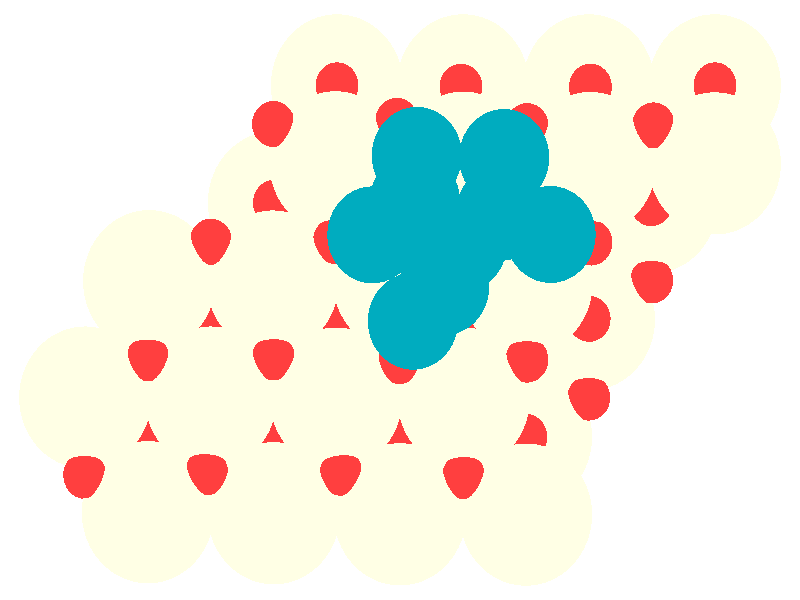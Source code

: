 #include "colors.inc"
#include "finish.inc"

global_settings {assumed_gamma 1 max_trace_level 6}
background {color White}
camera {orthographic
  right -24.66*x up 17.22*y
  direction 1.00*z
  location <0,0,50.00> look_at <0,0,0>}
light_source {<  2.00,   3.00,  40.00> color White
  area_light <0.70, 0, 0>, <0, 0.70, 0>, 3, 3
  adaptive 1 jitter}

#declare simple = finish {phong 0.7}
#declare pale = finish {ambient .5 diffuse .85 roughness .001 specular 0.200 }
#declare intermediate = finish {ambient 0.3 diffuse 0.6 specular 0.10 roughness 0.04 }
#declare vmd = finish {ambient .0 diffuse .65 phong 0.1 phong_size 40. specular 0.500 }
#declare jmol = finish {ambient .2 diffuse .6 specular 1 roughness .001 metallic}
#declare ase2 = finish {ambient 0.05 brilliance 3 diffuse 0.6 metallic specular 0.70 roughness 0.04 reflection 0.15}
#declare ase3 = finish {ambient .15 brilliance 2 diffuse .6 metallic specular 1. roughness .001 reflection .0}
#declare glass = finish {ambient .05 diffuse .3 specular 1. roughness .001}
#declare glass2 = finish {ambient .0 diffuse .3 specular 1. reflection .25 roughness .001}
#declare Rcell = 0.020;
#declare Rbond = 0.100;

#macro atom(LOC, R, COL, TRANS, FIN)
  sphere{LOC, R texture{pigment{color COL transmit TRANS} finish{FIN}}}
#end
#macro constrain(LOC, R, COL, TRANS FIN)
union{torus{R, Rcell rotate 45*z texture{pigment{color COL transmit TRANS} finish{FIN}}}
      torus{R, Rcell rotate -45*z texture{pigment{color COL transmit TRANS} finish{FIN}}}
      translate LOC}
#end

atom(< -1.94,   6.16,  -7.90>, 2.04, rgb <1.00, 1.00, 0.78>, 0.0, ase3) // #0 
atom(<  3.88,  -3.93,  -7.90>, 2.04, rgb <1.00, 1.00, 0.78>, 0.0, ase3) // #1 
atom(< -5.82,  -0.56,  -7.90>, 2.04, rgb <1.00, 1.00, 0.78>, 0.0, ase3) // #2 
atom(<  5.82,  -0.56,  -7.90>, 2.04, rgb <1.00, 1.00, 0.78>, 0.0, ase3) // #3 
atom(<  1.94,   6.16,  -7.90>, 2.04, rgb <1.00, 1.00, 0.78>, 0.0, ase3) // #4 
atom(<  7.76,   2.80,  -7.90>, 2.04, rgb <1.00, 1.00, 0.78>, 0.0, ase3) // #5 
atom(< -1.94,  -0.56,  -7.90>, 2.04, rgb <1.00, 1.00, 0.78>, 0.0, ase3) // #6 
atom(<  9.70,   6.16,  -7.90>, 2.04, rgb <1.00, 1.00, 0.78>, 0.0, ase3) // #7 
atom(<  5.82,   6.16,  -7.90>, 2.04, rgb <1.00, 1.00, 0.78>, 0.0, ase3) // #8 
atom(< -0.00,  -3.93,  -7.90>, 2.04, rgb <1.00, 1.00, 0.78>, 0.0, ase3) // #9 
atom(<  1.94,  -0.56,  -7.90>, 2.04, rgb <1.00, 1.00, 0.78>, 0.0, ase3) // #10 
atom(< -0.00,   2.80,  -7.90>, 2.04, rgb <1.00, 1.00, 0.78>, 0.0, ase3) // #11 
atom(< -7.77,  -3.93,  -7.90>, 2.04, rgb <1.00, 1.00, 0.78>, 0.0, ase3) // #12 
atom(<  3.88,   2.80,  -7.90>, 2.04, rgb <1.00, 1.00, 0.78>, 0.0, ase3) // #13 
atom(< -3.88,   2.80,  -7.90>, 2.04, rgb <1.00, 1.00, 0.78>, 0.0, ase3) // #14 
atom(< -3.88,  -3.93,  -7.90>, 2.04, rgb <1.00, 1.00, 0.78>, 0.0, ase3) // #15 
atom(< -3.89,  -6.12,  -4.71>, 2.04, rgb <1.00, 1.00, 0.78>, 0.0, ase3) // #16 
atom(<  3.90,   0.49,  -4.81>, 2.04, rgb <1.00, 1.00, 0.78>, 0.0, ase3) // #17 
atom(< -1.97,  -2.83,  -4.78>, 2.04, rgb <1.00, 1.00, 0.78>, 0.0, ase3) // #18 
atom(< -0.00,  -6.15,  -4.80>, 2.04, rgb <1.00, 1.00, 0.78>, 0.0, ase3) // #19 
atom(< -0.03,   0.56,  -4.84>, 2.04, rgb <1.00, 1.00, 0.78>, 0.0, ase3) // #20 
atom(<  1.96,  -2.83,  -4.80>, 2.04, rgb <1.00, 1.00, 0.78>, 0.0, ase3) // #21 
atom(<  1.95,   3.94,  -4.85>, 2.04, rgb <1.00, 1.00, 0.78>, 0.0, ase3) // #22 
atom(< -7.73,   0.54,  -4.78>, 2.04, rgb <1.00, 1.00, 0.78>, 0.0, ase3) // #23 
atom(< -7.77,  -6.09,  -4.79>, 2.04, rgb <1.00, 1.00, 0.78>, 0.0, ase3) // #24 
atom(<  9.70,   3.92,  -4.79>, 2.04, rgb <1.00, 1.00, 0.78>, 0.0, ase3) // #25 
atom(< -5.83,  -2.80,  -4.79>, 2.04, rgb <1.00, 1.00, 0.78>, 0.0, ase3) // #26 
atom(< -9.70,  -2.80,  -4.80>, 2.04, rgb <1.00, 1.00, 0.78>, 0.0, ase3) // #27 
atom(< -3.92,   0.53,  -4.78>, 2.04, rgb <1.00, 1.00, 0.78>, 0.0, ase3) // #28 
atom(<  5.87,   3.93,  -4.78>, 2.04, rgb <1.00, 1.00, 0.78>, 0.0, ase3) // #29 
atom(< -1.99,   3.95,  -4.78>, 2.04, rgb <1.00, 1.00, 0.78>, 0.0, ase3) // #30 
atom(<  3.88,  -6.16,  -4.80>, 2.04, rgb <1.00, 1.00, 0.78>, 0.0, ase3) // #31 
atom(< -1.94,   1.68,  -8.69>, 0.66, rgb <1.00, 0.05, 0.05>, 0.0, ase3) // #32 
atom(< -7.77,  -1.68,  -8.69>, 0.66, rgb <1.00, 0.05, 0.05>, 0.0, ase3) // #33 
atom(< -0.00,   5.04,  -8.69>, 0.66, rgb <1.00, 0.05, 0.05>, 0.0, ase3) // #34 
atom(< -9.71,  -5.05,  -8.69>, 0.66, rgb <1.00, 0.05, 0.05>, 0.0, ase3) // #35 
atom(<  3.88,  -1.68,  -8.69>, 0.66, rgb <1.00, 0.05, 0.05>, 0.0, ase3) // #36 
atom(< -3.88,   5.04,  -8.69>, 0.66, rgb <1.00, 0.05, 0.05>, 0.0, ase3) // #37 
atom(<  1.94,   1.68,  -8.69>, 0.66, rgb <1.00, 0.05, 0.05>, 0.0, ase3) // #38 
atom(< -5.82,   1.68,  -8.69>, 0.66, rgb <1.00, 0.05, 0.05>, 0.0, ase3) // #39 
atom(< -5.82,  -5.05,  -8.69>, 0.66, rgb <1.00, 0.05, 0.05>, 0.0, ase3) // #40 
atom(<  7.76,   5.04,  -8.69>, 0.66, rgb <1.00, 0.05, 0.05>, 0.0, ase3) // #41 
atom(< -0.00,  -1.68,  -8.69>, 0.66, rgb <1.00, 0.05, 0.05>, 0.0, ase3) // #42 
atom(< -1.94,  -5.05,  -8.69>, 0.66, rgb <1.00, 0.05, 0.05>, 0.0, ase3) // #43 
atom(< -3.88,  -1.68,  -8.69>, 0.66, rgb <1.00, 0.05, 0.05>, 0.0, ase3) // #44 
atom(<  3.88,   5.04,  -8.69>, 0.66, rgb <1.00, 0.05, 0.05>, 0.0, ase3) // #45 
atom(<  5.82,   1.68,  -8.69>, 0.66, rgb <1.00, 0.05, 0.05>, 0.0, ase3) // #46 
atom(<  1.94,  -5.05,  -8.69>, 0.66, rgb <1.00, 0.05, 0.05>, 0.0, ase3) // #47 
atom(< -3.88,  -6.17,  -7.10>, 0.66, rgb <1.00, 0.05, 0.05>, 0.0, ase3) // #48 
atom(< -1.94,  -2.80,  -7.10>, 0.66, rgb <1.00, 0.05, 0.05>, 0.0, ase3) // #49 
atom(< -0.00,  -6.17,  -7.10>, 0.66, rgb <1.00, 0.05, 0.05>, 0.0, ase3) // #50 
atom(< -3.88,   0.56,  -7.10>, 0.66, rgb <1.00, 0.05, 0.05>, 0.0, ase3) // #51 
atom(< -0.00,   0.56,  -7.10>, 0.66, rgb <1.00, 0.05, 0.05>, 0.0, ase3) // #52 
atom(<  7.76,   0.56,  -7.10>, 0.66, rgb <1.00, 0.05, 0.05>, 0.0, ase3) // #53 
atom(<  1.94,  -2.80,  -7.10>, 0.66, rgb <1.00, 0.05, 0.05>, 0.0, ase3) // #54 
atom(< -5.82,  -2.80,  -7.10>, 0.66, rgb <1.00, 0.05, 0.05>, 0.0, ase3) // #55 
atom(<  5.82,  -2.80,  -7.10>, 0.66, rgb <1.00, 0.05, 0.05>, 0.0, ase3) // #56 
atom(< -7.77,  -6.17,  -7.10>, 0.66, rgb <1.00, 0.05, 0.05>, 0.0, ase3) // #57 
atom(<  3.88,   0.56,  -7.10>, 0.66, rgb <1.00, 0.05, 0.05>, 0.0, ase3) // #58 
atom(<  3.88,  -6.17,  -7.10>, 0.66, rgb <1.00, 0.05, 0.05>, 0.0, ase3) // #59 
atom(<  9.70,   3.92,  -7.10>, 0.66, rgb <1.00, 0.05, 0.05>, 0.0, ase3) // #60 
atom(<  5.82,   3.92,  -7.10>, 0.66, rgb <1.00, 0.05, 0.05>, 0.0, ase3) // #61 
atom(< -1.94,   3.92,  -7.10>, 0.66, rgb <1.00, 0.05, 0.05>, 0.0, ase3) // #62 
atom(<  1.94,   3.92,  -7.10>, 0.66, rgb <1.00, 0.05, 0.05>, 0.0, ase3) // #63 
atom(<  0.02,  -3.89,  -5.61>, 0.66, rgb <1.00, 0.05, 0.05>, 0.0, ase3) // #64 
atom(< -3.87,   2.79,  -5.59>, 0.66, rgb <1.00, 0.05, 0.05>, 0.0, ase3) // #65 
atom(<  9.71,   6.16,  -5.60>, 0.66, rgb <1.00, 0.05, 0.05>, 0.0, ase3) // #66 
atom(<  5.87,   6.12,  -5.57>, 0.66, rgb <1.00, 0.05, 0.05>, 0.0, ase3) // #67 
atom(<  7.75,   2.78,  -5.59>, 0.66, rgb <1.00, 0.05, 0.05>, 0.0, ase3) // #68 
atom(<  1.91,  -0.61,  -5.60>, 0.66, rgb <1.00, 0.05, 0.05>, 0.0, ase3) // #69 
atom(< -1.94,   6.16,  -5.59>, 0.66, rgb <1.00, 0.05, 0.05>, 0.0, ase3) // #70 
atom(< -5.83,  -0.56,  -5.60>, 0.66, rgb <1.00, 0.05, 0.05>, 0.0, ase3) // #71 
atom(< -1.93,  -0.55,  -5.57>, 0.66, rgb <1.00, 0.05, 0.05>, 0.0, ase3) // #72 
atom(< -0.05,   2.83,  -5.58>, 0.66, rgb <1.00, 0.05, 0.05>, 0.0, ase3) // #73 
atom(<  5.83,  -0.54,  -5.60>, 0.66, rgb <1.00, 0.05, 0.05>, 0.0, ase3) // #74 
atom(< -3.88,  -3.85,  -5.58>, 0.66, rgb <1.00, 0.05, 0.05>, 0.0, ase3) // #75 
atom(<  3.94,   2.82,  -5.59>, 0.66, rgb <1.00, 0.05, 0.05>, 0.0, ase3) // #76 
atom(<  1.88,   6.12,  -5.57>, 0.66, rgb <1.00, 0.05, 0.05>, 0.0, ase3) // #77 
atom(< -7.79,  -3.90,  -5.62>, 0.66, rgb <1.00, 0.05, 0.05>, 0.0, ase3) // #78 
atom(<  3.88,  -3.93,  -5.61>, 0.66, rgb <1.00, 0.05, 0.05>, 0.0, ase3) // #79 
atom(< -0.10,   5.14,  -3.88>, 0.66, rgb <1.00, 0.05, 0.05>, 0.0, ase3) // #80 
atom(<  7.81,   5.01,  -4.00>, 0.66, rgb <1.00, 0.05, 0.05>, 0.0, ase3) // #81 
atom(<  3.92,   4.99,  -3.83>, 0.66, rgb <1.00, 0.05, 0.05>, 0.0, ase3) // #82 
atom(< -9.72,  -5.02,  -4.02>, 0.66, rgb <1.00, 0.05, 0.05>, 0.0, ase3) // #83 
atom(< -2.02,   1.70,  -3.87>, 0.66, rgb <1.00, 0.05, 0.05>, 0.0, ase3) // #84 
atom(< -3.90,  -1.65,  -3.99>, 0.66, rgb <1.00, 0.05, 0.05>, 0.0, ase3) // #85 
atom(< -5.96,  -4.94,  -3.98>, 0.66, rgb <1.00, 0.05, 0.05>, 0.0, ase3) // #86 
atom(< -7.77,  -1.67,  -4.02>, 0.66, rgb <1.00, 0.05, 0.05>, 0.0, ase3) // #87 
atom(<  1.96,   1.65,  -4.28>, 0.66, rgb <1.00, 0.05, 0.05>, 0.0, ase3) // #88 
atom(< -0.01,  -1.75,  -3.88>, 0.66, rgb <1.00, 0.05, 0.05>, 0.0, ase3) // #89 
atom(< -1.81,  -4.96,  -3.99>, 0.66, rgb <1.00, 0.05, 0.05>, 0.0, ase3) // #90 
atom(< -5.83,   1.67,  -4.01>, 0.66, rgb <1.00, 0.05, 0.05>, 0.0, ase3) // #91 
atom(<  5.89,   1.65,  -3.85>, 0.66, rgb <1.00, 0.05, 0.05>, 0.0, ase3) // #92 
atom(<  3.91,  -1.71,  -4.04>, 0.66, rgb <1.00, 0.05, 0.05>, 0.0, ase3) // #93 
atom(<  1.96,  -5.05,  -4.02>, 0.66, rgb <1.00, 0.05, 0.05>, 0.0, ase3) // #94 
atom(< -3.90,   5.05,  -4.02>, 0.66, rgb <1.00, 0.05, 0.05>, 0.0, ase3) // #95 
atom(<  0.40,  -0.61,  -2.18>, 1.39, rgb <0.00, 0.41, 0.52>, 0.0, ase3) // #96 
atom(<  3.13,   2.52,  -0.02>, 1.39, rgb <0.00, 0.41, 0.52>, 0.0, ase3) // #97 
atom(<  1.91,   1.62,  -2.26>, 1.39, rgb <0.00, 0.41, 0.52>, 0.0, ase3) // #98 
atom(<  0.46,   2.83,  -0.02>, 1.39, rgb <0.00, 0.41, 0.52>, 0.0, ase3) // #99 
atom(<  4.64,   1.88,  -2.19>, 1.39, rgb <0.00, 0.41, 0.52>, 0.0, ase3) // #100 
atom(< -0.85,   1.87,  -2.16>, 1.39, rgb <0.00, 0.41, 0.52>, 0.0, ase3) // #101 
atom(<  3.21,   4.09,  -2.13>, 1.39, rgb <0.00, 0.41, 0.52>, 0.0, ase3) // #102 
atom(<  0.52,   4.15,  -2.21>, 1.39, rgb <0.00, 0.41, 0.52>, 0.0, ase3) // #103 
atom(<  1.36,   0.38,   0.00>, 1.39, rgb <0.00, 0.41, 0.52>, 0.0, ase3) // #104 
